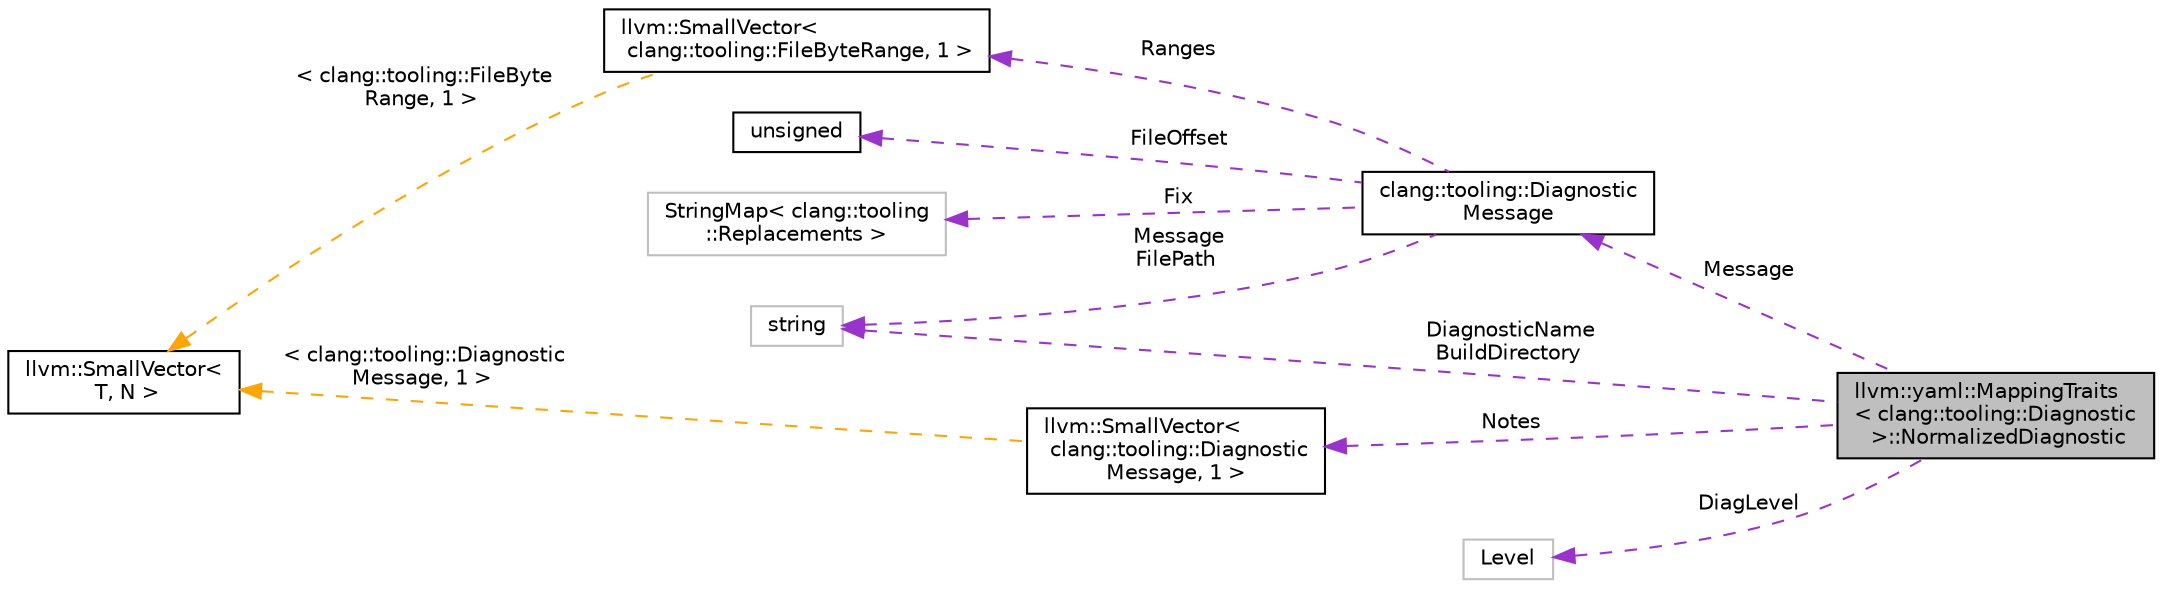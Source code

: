 digraph "llvm::yaml::MappingTraits&lt; clang::tooling::Diagnostic &gt;::NormalizedDiagnostic"
{
 // LATEX_PDF_SIZE
  bgcolor="transparent";
  edge [fontname="Helvetica",fontsize="10",labelfontname="Helvetica",labelfontsize="10"];
  node [fontname="Helvetica",fontsize="10",shape=record];
  rankdir="LR";
  Node1 [label="llvm::yaml::MappingTraits\l\< clang::tooling::Diagnostic\l \>::NormalizedDiagnostic",height=0.2,width=0.4,color="black", fillcolor="grey75", style="filled", fontcolor="black",tooltip="Helper to (de)serialize a Diagnostic since we don't have direct access to its data members."];
  Node2 -> Node1 [dir="back",color="darkorchid3",fontsize="10",style="dashed",label=" Message" ,fontname="Helvetica"];
  Node2 [label="clang::tooling::Diagnostic\lMessage",height=0.2,width=0.4,color="black",URL="$structclang_1_1tooling_1_1DiagnosticMessage.html",tooltip="Represents the diagnostic message with the error message associated and the information on the locati..."];
  Node3 -> Node2 [dir="back",color="darkorchid3",fontsize="10",style="dashed",label=" Fix" ,fontname="Helvetica"];
  Node3 [label="StringMap\< clang::tooling\l::Replacements \>",height=0.2,width=0.4,color="grey75",tooltip=" "];
  Node4 -> Node2 [dir="back",color="darkorchid3",fontsize="10",style="dashed",label=" Message\nFilePath" ,fontname="Helvetica"];
  Node4 [label="string",height=0.2,width=0.4,color="grey75",tooltip=" "];
  Node5 -> Node2 [dir="back",color="darkorchid3",fontsize="10",style="dashed",label=" Ranges" ,fontname="Helvetica"];
  Node5 [label="llvm::SmallVector\<\l clang::tooling::FileByteRange, 1 \>",height=0.2,width=0.4,color="black",URL="$classllvm_1_1SmallVector.html",tooltip=" "];
  Node6 -> Node5 [dir="back",color="orange",fontsize="10",style="dashed",label=" \< clang::tooling::FileByte\lRange, 1 \>" ,fontname="Helvetica"];
  Node6 [label="llvm::SmallVector\<\l T, N \>",height=0.2,width=0.4,color="black",URL="$classllvm_1_1SmallVector.html",tooltip=" "];
  Node7 -> Node2 [dir="back",color="darkorchid3",fontsize="10",style="dashed",label=" FileOffset" ,fontname="Helvetica"];
  Node7 [label="unsigned",height=0.2,width=0.4,color="black",URL="$classunsigned.html",tooltip=" "];
  Node8 -> Node1 [dir="back",color="darkorchid3",fontsize="10",style="dashed",label=" DiagLevel" ,fontname="Helvetica"];
  Node8 [label="Level",height=0.2,width=0.4,color="grey75",tooltip=" "];
  Node4 -> Node1 [dir="back",color="darkorchid3",fontsize="10",style="dashed",label=" DiagnosticName\nBuildDirectory" ,fontname="Helvetica"];
  Node9 -> Node1 [dir="back",color="darkorchid3",fontsize="10",style="dashed",label=" Notes" ,fontname="Helvetica"];
  Node9 [label="llvm::SmallVector\<\l clang::tooling::Diagnostic\lMessage, 1 \>",height=0.2,width=0.4,color="black",URL="$classllvm_1_1SmallVector.html",tooltip=" "];
  Node6 -> Node9 [dir="back",color="orange",fontsize="10",style="dashed",label=" \< clang::tooling::Diagnostic\lMessage, 1 \>" ,fontname="Helvetica"];
}
